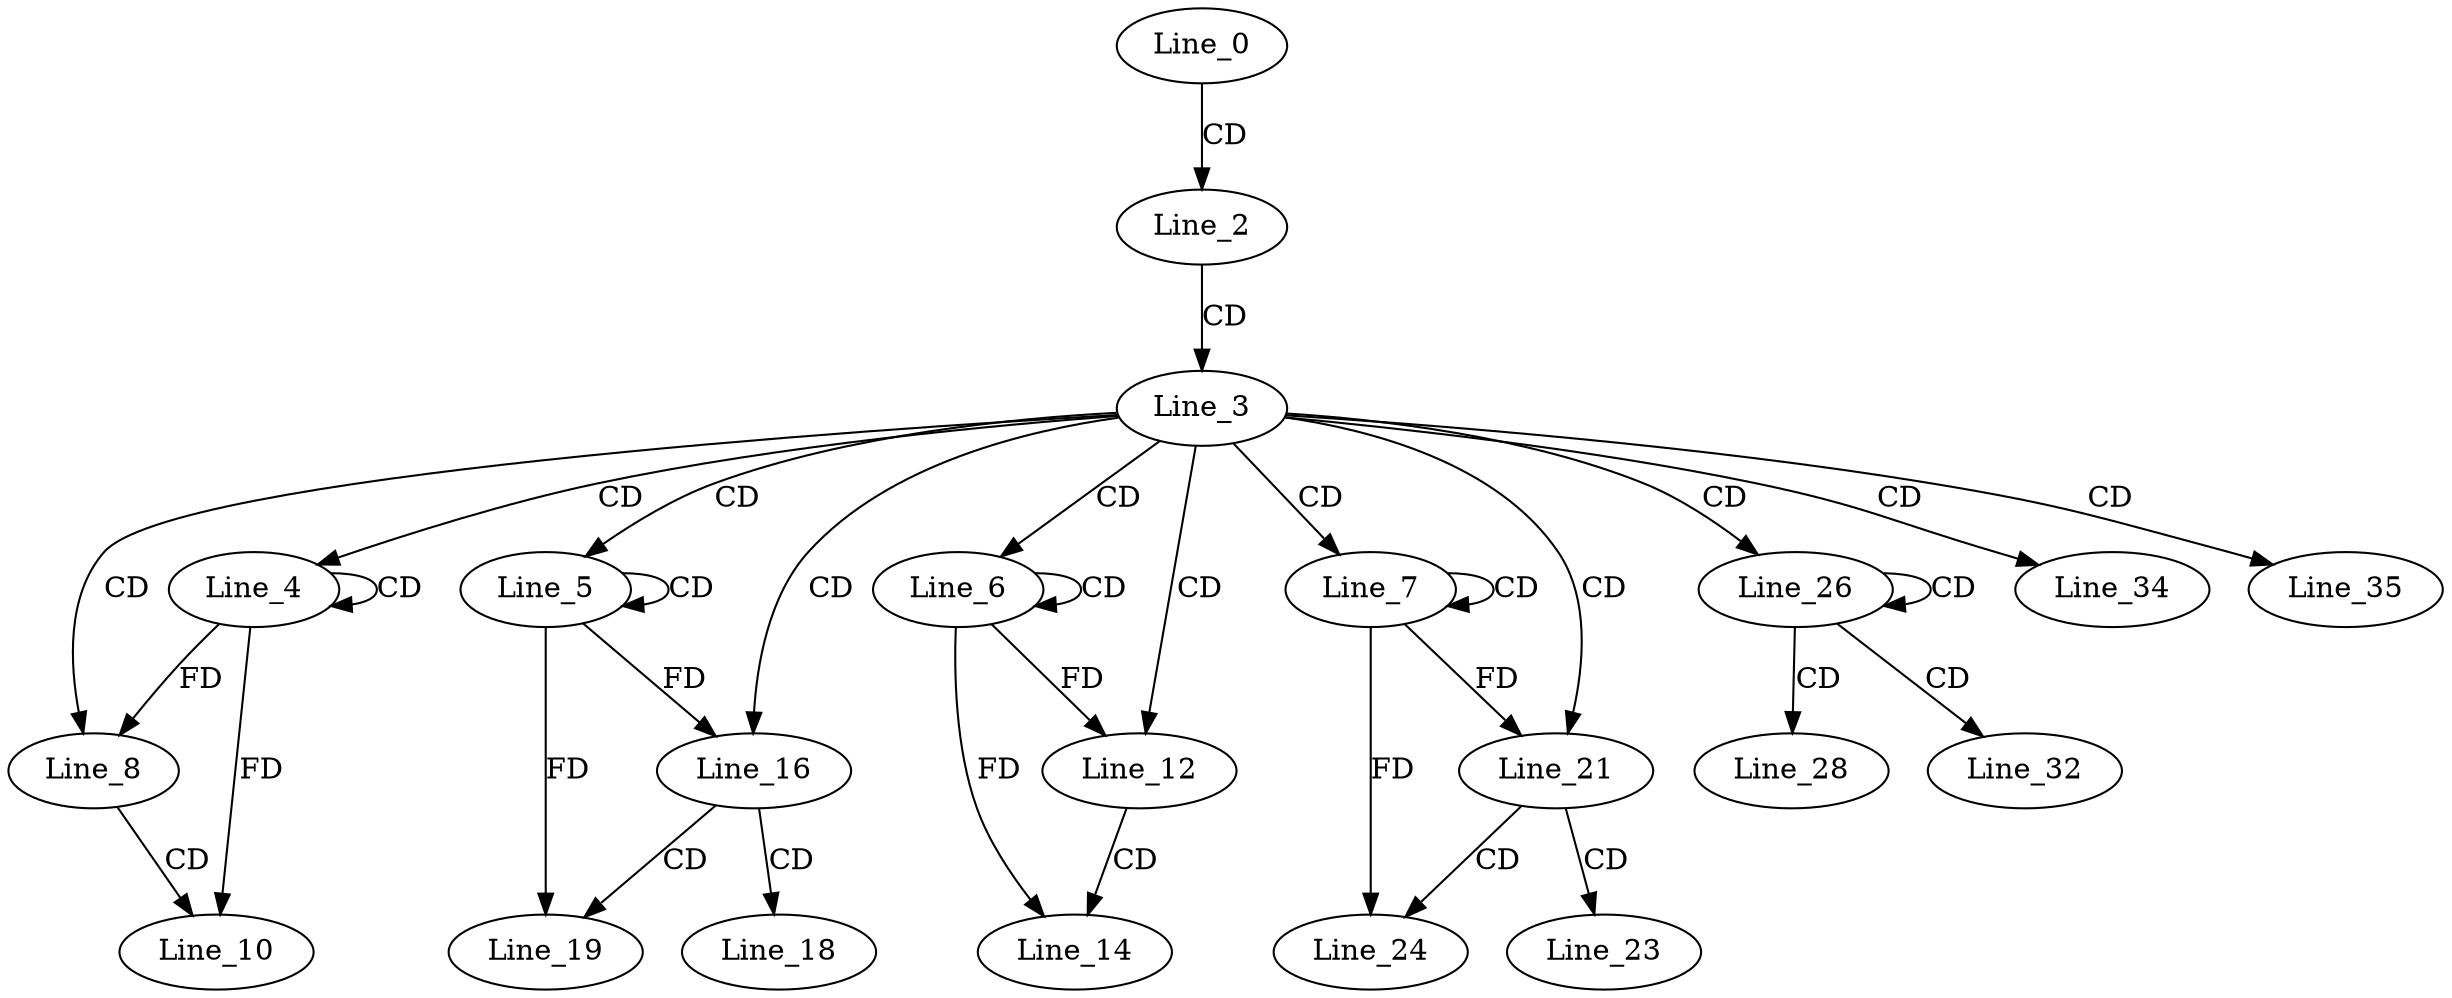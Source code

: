 digraph G {
  Line_0;
  Line_2;
  Line_3;
  Line_4;
  Line_4;
  Line_5;
  Line_5;
  Line_6;
  Line_6;
  Line_7;
  Line_7;
  Line_8;
  Line_10;
  Line_12;
  Line_14;
  Line_16;
  Line_18;
  Line_19;
  Line_21;
  Line_23;
  Line_24;
  Line_26;
  Line_26;
  Line_28;
  Line_32;
  Line_34;
  Line_35;
  Line_0 -> Line_2 [ label="CD" ];
  Line_2 -> Line_3 [ label="CD" ];
  Line_3 -> Line_4 [ label="CD" ];
  Line_4 -> Line_4 [ label="CD" ];
  Line_3 -> Line_5 [ label="CD" ];
  Line_5 -> Line_5 [ label="CD" ];
  Line_3 -> Line_6 [ label="CD" ];
  Line_6 -> Line_6 [ label="CD" ];
  Line_3 -> Line_7 [ label="CD" ];
  Line_7 -> Line_7 [ label="CD" ];
  Line_3 -> Line_8 [ label="CD" ];
  Line_4 -> Line_8 [ label="FD" ];
  Line_8 -> Line_10 [ label="CD" ];
  Line_4 -> Line_10 [ label="FD" ];
  Line_3 -> Line_12 [ label="CD" ];
  Line_6 -> Line_12 [ label="FD" ];
  Line_12 -> Line_14 [ label="CD" ];
  Line_6 -> Line_14 [ label="FD" ];
  Line_3 -> Line_16 [ label="CD" ];
  Line_5 -> Line_16 [ label="FD" ];
  Line_16 -> Line_18 [ label="CD" ];
  Line_16 -> Line_19 [ label="CD" ];
  Line_5 -> Line_19 [ label="FD" ];
  Line_3 -> Line_21 [ label="CD" ];
  Line_7 -> Line_21 [ label="FD" ];
  Line_21 -> Line_23 [ label="CD" ];
  Line_21 -> Line_24 [ label="CD" ];
  Line_7 -> Line_24 [ label="FD" ];
  Line_3 -> Line_26 [ label="CD" ];
  Line_26 -> Line_26 [ label="CD" ];
  Line_26 -> Line_28 [ label="CD" ];
  Line_26 -> Line_32 [ label="CD" ];
  Line_3 -> Line_34 [ label="CD" ];
  Line_3 -> Line_35 [ label="CD" ];
}
